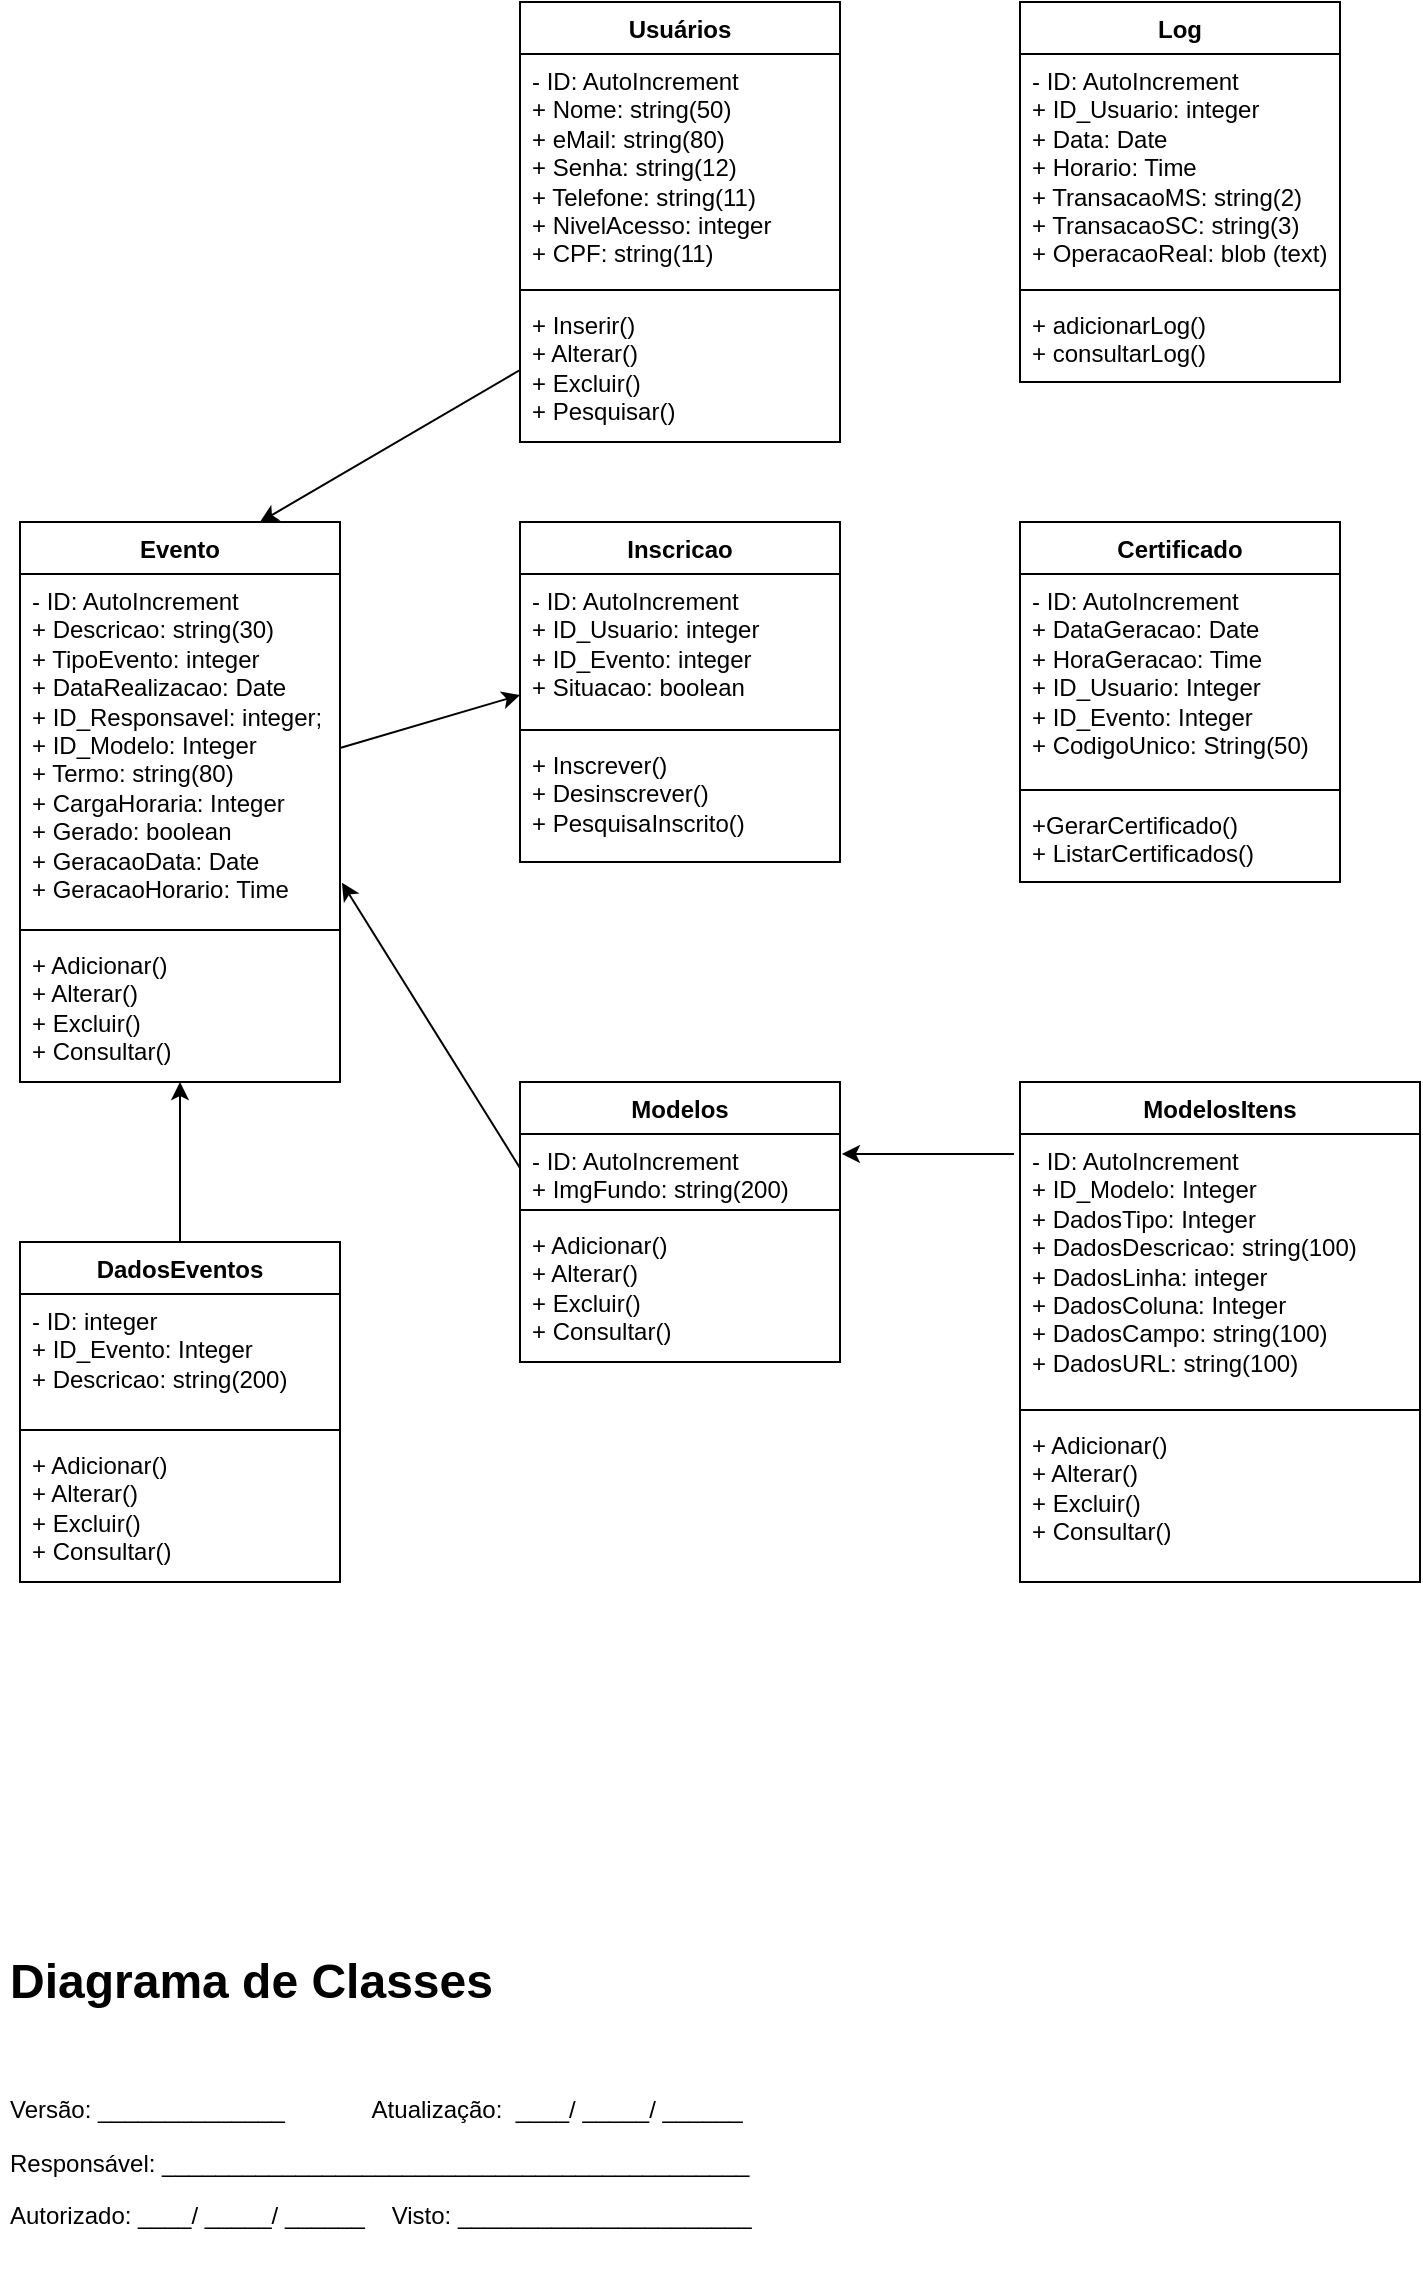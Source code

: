 <mxfile version="21.7.2" type="github">
  <diagram name="Página-1" id="pJbu8q1TlLxp4YdaZxUQ">
    <mxGraphModel dx="880" dy="432" grid="1" gridSize="10" guides="1" tooltips="1" connect="1" arrows="1" fold="1" page="1" pageScale="1" pageWidth="827" pageHeight="1169" math="0" shadow="0">
      <root>
        <mxCell id="0" />
        <mxCell id="1" parent="0" />
        <mxCell id="QZJBtZwxcG97d1Zqsxdi-1" value="Usuários" style="swimlane;fontStyle=1;align=center;verticalAlign=top;childLayout=stackLayout;horizontal=1;startSize=26;horizontalStack=0;resizeParent=1;resizeParentMax=0;resizeLast=0;collapsible=1;marginBottom=0;whiteSpace=wrap;html=1;" parent="1" vertex="1">
          <mxGeometry x="270" y="30" width="160" height="220" as="geometry" />
        </mxCell>
        <mxCell id="QZJBtZwxcG97d1Zqsxdi-2" value="- ID: AutoIncrement&lt;br&gt;+ Nome: string(50)&lt;br&gt;+ eMail: string(80)&lt;br&gt;+ Senha: string(12)&lt;br&gt;+ Telefone: string(11)&lt;br&gt;+ NivelAcesso: integer&lt;br&gt;+ CPF: string(11)" style="text;strokeColor=none;fillColor=none;align=left;verticalAlign=top;spacingLeft=4;spacingRight=4;overflow=hidden;rotatable=0;points=[[0,0.5],[1,0.5]];portConstraint=eastwest;whiteSpace=wrap;html=1;" parent="QZJBtZwxcG97d1Zqsxdi-1" vertex="1">
          <mxGeometry y="26" width="160" height="114" as="geometry" />
        </mxCell>
        <mxCell id="QZJBtZwxcG97d1Zqsxdi-3" value="" style="line;strokeWidth=1;fillColor=none;align=left;verticalAlign=middle;spacingTop=-1;spacingLeft=3;spacingRight=3;rotatable=0;labelPosition=right;points=[];portConstraint=eastwest;strokeColor=inherit;" parent="QZJBtZwxcG97d1Zqsxdi-1" vertex="1">
          <mxGeometry y="140" width="160" height="8" as="geometry" />
        </mxCell>
        <mxCell id="QZJBtZwxcG97d1Zqsxdi-4" value="+ Inserir()&lt;br&gt;+ Alterar()&lt;br&gt;+ Excluir()&lt;br&gt;+ Pesquisar()" style="text;strokeColor=none;fillColor=none;align=left;verticalAlign=top;spacingLeft=4;spacingRight=4;overflow=hidden;rotatable=0;points=[[0,0.5],[1,0.5]];portConstraint=eastwest;whiteSpace=wrap;html=1;" parent="QZJBtZwxcG97d1Zqsxdi-1" vertex="1">
          <mxGeometry y="148" width="160" height="72" as="geometry" />
        </mxCell>
        <mxCell id="QZJBtZwxcG97d1Zqsxdi-5" value="Log" style="swimlane;fontStyle=1;align=center;verticalAlign=top;childLayout=stackLayout;horizontal=1;startSize=26;horizontalStack=0;resizeParent=1;resizeParentMax=0;resizeLast=0;collapsible=1;marginBottom=0;whiteSpace=wrap;html=1;" parent="1" vertex="1">
          <mxGeometry x="520" y="30" width="160" height="190" as="geometry" />
        </mxCell>
        <mxCell id="QZJBtZwxcG97d1Zqsxdi-6" value="- ID: AutoIncrement&lt;br&gt;+ ID_Usuario: integer&lt;br&gt;+ Data: Date&lt;br&gt;+ Horario: Time&lt;br&gt;+ TransacaoMS: string(2)&lt;br&gt;+ TransacaoSC: string(3)&lt;br&gt;+ OperacaoReal: blob (text)" style="text;strokeColor=none;fillColor=none;align=left;verticalAlign=top;spacingLeft=4;spacingRight=4;overflow=hidden;rotatable=0;points=[[0,0.5],[1,0.5]];portConstraint=eastwest;whiteSpace=wrap;html=1;" parent="QZJBtZwxcG97d1Zqsxdi-5" vertex="1">
          <mxGeometry y="26" width="160" height="114" as="geometry" />
        </mxCell>
        <mxCell id="QZJBtZwxcG97d1Zqsxdi-7" value="" style="line;strokeWidth=1;fillColor=none;align=left;verticalAlign=middle;spacingTop=-1;spacingLeft=3;spacingRight=3;rotatable=0;labelPosition=right;points=[];portConstraint=eastwest;strokeColor=inherit;" parent="QZJBtZwxcG97d1Zqsxdi-5" vertex="1">
          <mxGeometry y="140" width="160" height="8" as="geometry" />
        </mxCell>
        <mxCell id="QZJBtZwxcG97d1Zqsxdi-8" value="+ adicionarLog()&lt;br&gt;+ consultarLog()" style="text;strokeColor=none;fillColor=none;align=left;verticalAlign=top;spacingLeft=4;spacingRight=4;overflow=hidden;rotatable=0;points=[[0,0.5],[1,0.5]];portConstraint=eastwest;whiteSpace=wrap;html=1;" parent="QZJBtZwxcG97d1Zqsxdi-5" vertex="1">
          <mxGeometry y="148" width="160" height="42" as="geometry" />
        </mxCell>
        <mxCell id="QZJBtZwxcG97d1Zqsxdi-9" value="Evento" style="swimlane;fontStyle=1;align=center;verticalAlign=top;childLayout=stackLayout;horizontal=1;startSize=26;horizontalStack=0;resizeParent=1;resizeParentMax=0;resizeLast=0;collapsible=1;marginBottom=0;whiteSpace=wrap;html=1;" parent="1" vertex="1">
          <mxGeometry x="20" y="290" width="160" height="280" as="geometry" />
        </mxCell>
        <mxCell id="QZJBtZwxcG97d1Zqsxdi-10" value="- ID: AutoIncrement&lt;br&gt;+ Descricao: string(30)&lt;br&gt;+ TipoEvento: integer&lt;br&gt;+ DataRealizacao: Date&lt;br&gt;+ ID_Responsavel: integer;&lt;br&gt;+ ID_Modelo: Integer&lt;br&gt;+ Termo: string(80)&lt;br&gt;+ CargaHoraria: Integer&lt;br&gt;+ Gerado: boolean&lt;br&gt;+ GeracaoData: Date&lt;br&gt;+ GeracaoHorario: Time" style="text;strokeColor=none;fillColor=none;align=left;verticalAlign=top;spacingLeft=4;spacingRight=4;overflow=hidden;rotatable=0;points=[[0,0.5],[1,0.5]];portConstraint=eastwest;whiteSpace=wrap;html=1;" parent="QZJBtZwxcG97d1Zqsxdi-9" vertex="1">
          <mxGeometry y="26" width="160" height="174" as="geometry" />
        </mxCell>
        <mxCell id="QZJBtZwxcG97d1Zqsxdi-11" value="" style="line;strokeWidth=1;fillColor=none;align=left;verticalAlign=middle;spacingTop=-1;spacingLeft=3;spacingRight=3;rotatable=0;labelPosition=right;points=[];portConstraint=eastwest;strokeColor=inherit;" parent="QZJBtZwxcG97d1Zqsxdi-9" vertex="1">
          <mxGeometry y="200" width="160" height="8" as="geometry" />
        </mxCell>
        <mxCell id="QZJBtZwxcG97d1Zqsxdi-12" value="+ Adicionar()&lt;br&gt;+ Alterar()&lt;br&gt;+ Excluir()&lt;br&gt;+ Consultar()" style="text;strokeColor=none;fillColor=none;align=left;verticalAlign=top;spacingLeft=4;spacingRight=4;overflow=hidden;rotatable=0;points=[[0,0.5],[1,0.5]];portConstraint=eastwest;whiteSpace=wrap;html=1;" parent="QZJBtZwxcG97d1Zqsxdi-9" vertex="1">
          <mxGeometry y="208" width="160" height="72" as="geometry" />
        </mxCell>
        <mxCell id="QZJBtZwxcG97d1Zqsxdi-13" value="Inscricao" style="swimlane;fontStyle=1;align=center;verticalAlign=top;childLayout=stackLayout;horizontal=1;startSize=26;horizontalStack=0;resizeParent=1;resizeParentMax=0;resizeLast=0;collapsible=1;marginBottom=0;whiteSpace=wrap;html=1;" parent="1" vertex="1">
          <mxGeometry x="270" y="290" width="160" height="170" as="geometry" />
        </mxCell>
        <mxCell id="QZJBtZwxcG97d1Zqsxdi-14" value="- ID: AutoIncrement&lt;br&gt;+ ID_Usuario: integer&lt;br&gt;+ ID_Evento: integer&lt;br&gt;+ Situacao: boolean&lt;br&gt;" style="text;strokeColor=none;fillColor=none;align=left;verticalAlign=top;spacingLeft=4;spacingRight=4;overflow=hidden;rotatable=0;points=[[0,0.5],[1,0.5]];portConstraint=eastwest;whiteSpace=wrap;html=1;" parent="QZJBtZwxcG97d1Zqsxdi-13" vertex="1">
          <mxGeometry y="26" width="160" height="74" as="geometry" />
        </mxCell>
        <mxCell id="QZJBtZwxcG97d1Zqsxdi-15" value="" style="line;strokeWidth=1;fillColor=none;align=left;verticalAlign=middle;spacingTop=-1;spacingLeft=3;spacingRight=3;rotatable=0;labelPosition=right;points=[];portConstraint=eastwest;strokeColor=inherit;" parent="QZJBtZwxcG97d1Zqsxdi-13" vertex="1">
          <mxGeometry y="100" width="160" height="8" as="geometry" />
        </mxCell>
        <mxCell id="QZJBtZwxcG97d1Zqsxdi-16" value="+ Inscrever()&lt;br&gt;+ Desinscrever()&lt;br&gt;+ PesquisaInscrito()" style="text;strokeColor=none;fillColor=none;align=left;verticalAlign=top;spacingLeft=4;spacingRight=4;overflow=hidden;rotatable=0;points=[[0,0.5],[1,0.5]];portConstraint=eastwest;whiteSpace=wrap;html=1;" parent="QZJBtZwxcG97d1Zqsxdi-13" vertex="1">
          <mxGeometry y="108" width="160" height="62" as="geometry" />
        </mxCell>
        <mxCell id="QZJBtZwxcG97d1Zqsxdi-17" value="Certificado" style="swimlane;fontStyle=1;align=center;verticalAlign=top;childLayout=stackLayout;horizontal=1;startSize=26;horizontalStack=0;resizeParent=1;resizeParentMax=0;resizeLast=0;collapsible=1;marginBottom=0;whiteSpace=wrap;html=1;" parent="1" vertex="1">
          <mxGeometry x="520" y="290" width="160" height="180" as="geometry" />
        </mxCell>
        <mxCell id="QZJBtZwxcG97d1Zqsxdi-18" value="- ID: AutoIncrement&lt;br&gt;+ DataGeracao: Date&lt;br&gt;+ HoraGeracao: Time&lt;br&gt;+ ID_Usuario: Integer&lt;br&gt;+ ID_Evento: Integer&lt;br&gt;+ CodigoUnico: String(50)" style="text;strokeColor=none;fillColor=none;align=left;verticalAlign=top;spacingLeft=4;spacingRight=4;overflow=hidden;rotatable=0;points=[[0,0.5],[1,0.5]];portConstraint=eastwest;whiteSpace=wrap;html=1;" parent="QZJBtZwxcG97d1Zqsxdi-17" vertex="1">
          <mxGeometry y="26" width="160" height="104" as="geometry" />
        </mxCell>
        <mxCell id="QZJBtZwxcG97d1Zqsxdi-19" value="" style="line;strokeWidth=1;fillColor=none;align=left;verticalAlign=middle;spacingTop=-1;spacingLeft=3;spacingRight=3;rotatable=0;labelPosition=right;points=[];portConstraint=eastwest;strokeColor=inherit;" parent="QZJBtZwxcG97d1Zqsxdi-17" vertex="1">
          <mxGeometry y="130" width="160" height="8" as="geometry" />
        </mxCell>
        <mxCell id="QZJBtZwxcG97d1Zqsxdi-20" value="+GerarCertificado()&lt;br&gt;+ ListarCertificados()" style="text;strokeColor=none;fillColor=none;align=left;verticalAlign=top;spacingLeft=4;spacingRight=4;overflow=hidden;rotatable=0;points=[[0,0.5],[1,0.5]];portConstraint=eastwest;whiteSpace=wrap;html=1;" parent="QZJBtZwxcG97d1Zqsxdi-17" vertex="1">
          <mxGeometry y="138" width="160" height="42" as="geometry" />
        </mxCell>
        <mxCell id="QZJBtZwxcG97d1Zqsxdi-36" style="edgeStyle=none;rounded=0;orthogonalLoop=1;jettySize=auto;html=1;" parent="1" source="QZJBtZwxcG97d1Zqsxdi-21" target="QZJBtZwxcG97d1Zqsxdi-12" edge="1">
          <mxGeometry relative="1" as="geometry" />
        </mxCell>
        <mxCell id="QZJBtZwxcG97d1Zqsxdi-21" value="DadosEventos" style="swimlane;fontStyle=1;align=center;verticalAlign=top;childLayout=stackLayout;horizontal=1;startSize=26;horizontalStack=0;resizeParent=1;resizeParentMax=0;resizeLast=0;collapsible=1;marginBottom=0;whiteSpace=wrap;html=1;" parent="1" vertex="1">
          <mxGeometry x="20" y="650" width="160" height="170" as="geometry" />
        </mxCell>
        <mxCell id="QZJBtZwxcG97d1Zqsxdi-22" value="- ID: integer&lt;br&gt;+ ID_Evento: Integer&lt;br&gt;+ Descricao: string(200)" style="text;strokeColor=none;fillColor=none;align=left;verticalAlign=top;spacingLeft=4;spacingRight=4;overflow=hidden;rotatable=0;points=[[0,0.5],[1,0.5]];portConstraint=eastwest;whiteSpace=wrap;html=1;" parent="QZJBtZwxcG97d1Zqsxdi-21" vertex="1">
          <mxGeometry y="26" width="160" height="64" as="geometry" />
        </mxCell>
        <mxCell id="QZJBtZwxcG97d1Zqsxdi-23" value="" style="line;strokeWidth=1;fillColor=none;align=left;verticalAlign=middle;spacingTop=-1;spacingLeft=3;spacingRight=3;rotatable=0;labelPosition=right;points=[];portConstraint=eastwest;strokeColor=inherit;" parent="QZJBtZwxcG97d1Zqsxdi-21" vertex="1">
          <mxGeometry y="90" width="160" height="8" as="geometry" />
        </mxCell>
        <mxCell id="QZJBtZwxcG97d1Zqsxdi-24" value="+ Adicionar()&lt;br&gt;+ Alterar()&lt;br&gt;+ Excluir()&lt;br&gt;+ Consultar()" style="text;strokeColor=none;fillColor=none;align=left;verticalAlign=top;spacingLeft=4;spacingRight=4;overflow=hidden;rotatable=0;points=[[0,0.5],[1,0.5]];portConstraint=eastwest;whiteSpace=wrap;html=1;" parent="QZJBtZwxcG97d1Zqsxdi-21" vertex="1">
          <mxGeometry y="98" width="160" height="72" as="geometry" />
        </mxCell>
        <mxCell id="QZJBtZwxcG97d1Zqsxdi-25" value="Modelos" style="swimlane;fontStyle=1;align=center;verticalAlign=top;childLayout=stackLayout;horizontal=1;startSize=26;horizontalStack=0;resizeParent=1;resizeParentMax=0;resizeLast=0;collapsible=1;marginBottom=0;whiteSpace=wrap;html=1;" parent="1" vertex="1">
          <mxGeometry x="270" y="570" width="160" height="140" as="geometry" />
        </mxCell>
        <mxCell id="QZJBtZwxcG97d1Zqsxdi-26" value="- ID: AutoIncrement&lt;br&gt;+ ImgFundo: string(200)" style="text;strokeColor=none;fillColor=none;align=left;verticalAlign=top;spacingLeft=4;spacingRight=4;overflow=hidden;rotatable=0;points=[[0,0.5],[1,0.5]];portConstraint=eastwest;whiteSpace=wrap;html=1;" parent="QZJBtZwxcG97d1Zqsxdi-25" vertex="1">
          <mxGeometry y="26" width="160" height="34" as="geometry" />
        </mxCell>
        <mxCell id="QZJBtZwxcG97d1Zqsxdi-27" value="" style="line;strokeWidth=1;fillColor=none;align=left;verticalAlign=middle;spacingTop=-1;spacingLeft=3;spacingRight=3;rotatable=0;labelPosition=right;points=[];portConstraint=eastwest;strokeColor=inherit;" parent="QZJBtZwxcG97d1Zqsxdi-25" vertex="1">
          <mxGeometry y="60" width="160" height="8" as="geometry" />
        </mxCell>
        <mxCell id="QZJBtZwxcG97d1Zqsxdi-28" value="+ Adicionar()&lt;br&gt;+ Alterar()&lt;br&gt;+ Excluir()&lt;br&gt;+ Consultar()" style="text;strokeColor=none;fillColor=none;align=left;verticalAlign=top;spacingLeft=4;spacingRight=4;overflow=hidden;rotatable=0;points=[[0,0.5],[1,0.5]];portConstraint=eastwest;whiteSpace=wrap;html=1;" parent="QZJBtZwxcG97d1Zqsxdi-25" vertex="1">
          <mxGeometry y="68" width="160" height="72" as="geometry" />
        </mxCell>
        <mxCell id="QZJBtZwxcG97d1Zqsxdi-29" value="ModelosItens" style="swimlane;fontStyle=1;align=center;verticalAlign=top;childLayout=stackLayout;horizontal=1;startSize=26;horizontalStack=0;resizeParent=1;resizeParentMax=0;resizeLast=0;collapsible=1;marginBottom=0;whiteSpace=wrap;html=1;" parent="1" vertex="1">
          <mxGeometry x="520" y="570" width="200" height="250" as="geometry" />
        </mxCell>
        <mxCell id="QZJBtZwxcG97d1Zqsxdi-30" value="- ID: AutoIncrement&lt;br&gt;+ ID_Modelo: Integer&lt;br&gt;+ DadosTipo: Integer&lt;br&gt;+ DadosDescricao: string(100)&lt;br&gt;+ DadosLinha: integer&lt;br&gt;+ DadosColuna: Integer&lt;br&gt;+ DadosCampo: string(100)&lt;br&gt;+ DadosURL: string(100)" style="text;strokeColor=none;fillColor=none;align=left;verticalAlign=top;spacingLeft=4;spacingRight=4;overflow=hidden;rotatable=0;points=[[0,0.5],[1,0.5]];portConstraint=eastwest;whiteSpace=wrap;html=1;" parent="QZJBtZwxcG97d1Zqsxdi-29" vertex="1">
          <mxGeometry y="26" width="200" height="134" as="geometry" />
        </mxCell>
        <mxCell id="QZJBtZwxcG97d1Zqsxdi-31" value="" style="line;strokeWidth=1;fillColor=none;align=left;verticalAlign=middle;spacingTop=-1;spacingLeft=3;spacingRight=3;rotatable=0;labelPosition=right;points=[];portConstraint=eastwest;strokeColor=inherit;" parent="QZJBtZwxcG97d1Zqsxdi-29" vertex="1">
          <mxGeometry y="160" width="200" height="8" as="geometry" />
        </mxCell>
        <mxCell id="QZJBtZwxcG97d1Zqsxdi-32" value="+ Adicionar()&lt;br&gt;+ Alterar()&lt;br&gt;+ Excluir()&lt;br&gt;+ Consultar()" style="text;strokeColor=none;fillColor=none;align=left;verticalAlign=top;spacingLeft=4;spacingRight=4;overflow=hidden;rotatable=0;points=[[0,0.5],[1,0.5]];portConstraint=eastwest;whiteSpace=wrap;html=1;" parent="QZJBtZwxcG97d1Zqsxdi-29" vertex="1">
          <mxGeometry y="168" width="200" height="82" as="geometry" />
        </mxCell>
        <mxCell id="QZJBtZwxcG97d1Zqsxdi-34" style="edgeStyle=none;rounded=0;orthogonalLoop=1;jettySize=auto;html=1;exitX=-0.015;exitY=0.075;exitDx=0;exitDy=0;entryX=1.006;entryY=0.294;entryDx=0;entryDy=0;entryPerimeter=0;exitPerimeter=0;" parent="1" source="QZJBtZwxcG97d1Zqsxdi-30" target="QZJBtZwxcG97d1Zqsxdi-26" edge="1">
          <mxGeometry relative="1" as="geometry" />
        </mxCell>
        <mxCell id="QZJBtZwxcG97d1Zqsxdi-35" style="rounded=0;orthogonalLoop=1;jettySize=auto;html=1;exitX=0;exitY=0.5;exitDx=0;exitDy=0;entryX=1.006;entryY=0.887;entryDx=0;entryDy=0;entryPerimeter=0;" parent="1" source="QZJBtZwxcG97d1Zqsxdi-26" target="QZJBtZwxcG97d1Zqsxdi-10" edge="1">
          <mxGeometry relative="1" as="geometry" />
        </mxCell>
        <mxCell id="QZJBtZwxcG97d1Zqsxdi-37" style="edgeStyle=none;rounded=0;orthogonalLoop=1;jettySize=auto;html=1;exitX=1;exitY=0.5;exitDx=0;exitDy=0;" parent="1" source="QZJBtZwxcG97d1Zqsxdi-10" target="QZJBtZwxcG97d1Zqsxdi-14" edge="1">
          <mxGeometry relative="1" as="geometry" />
        </mxCell>
        <mxCell id="QZJBtZwxcG97d1Zqsxdi-38" style="edgeStyle=none;rounded=0;orthogonalLoop=1;jettySize=auto;html=1;exitX=0;exitY=0.5;exitDx=0;exitDy=0;entryX=0.75;entryY=0;entryDx=0;entryDy=0;" parent="1" source="QZJBtZwxcG97d1Zqsxdi-4" target="QZJBtZwxcG97d1Zqsxdi-9" edge="1">
          <mxGeometry relative="1" as="geometry" />
        </mxCell>
        <mxCell id="pPWu_3nfwVEaJxGkrCwI-1" value="&lt;h1&gt;Diagrama de Classes&lt;/h1&gt;&lt;p&gt;&lt;br&gt;&lt;/p&gt;&lt;p&gt;Versão: ______________&amp;nbsp; &amp;nbsp; &amp;nbsp; &amp;nbsp; &amp;nbsp; &amp;nbsp; &amp;nbsp;Atualização:&amp;nbsp; ____/ _____/ ______&lt;/p&gt;&lt;p&gt;Responsável: ____________________________________________&lt;/p&gt;&lt;p&gt;&lt;/p&gt;Autorizado: ____/ _____/ ______&amp;nbsp; &amp;nbsp; Visto: ______________________" style="text;html=1;strokeColor=none;fillColor=none;spacing=5;spacingTop=-20;whiteSpace=wrap;overflow=hidden;rounded=0;" vertex="1" parent="1">
          <mxGeometry x="10" y="1000" width="460" height="169" as="geometry" />
        </mxCell>
      </root>
    </mxGraphModel>
  </diagram>
</mxfile>

